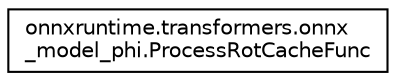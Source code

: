 digraph "Graphical Class Hierarchy"
{
 // LATEX_PDF_SIZE
  edge [fontname="Helvetica",fontsize="10",labelfontname="Helvetica",labelfontsize="10"];
  node [fontname="Helvetica",fontsize="10",shape=record];
  rankdir="LR";
  Node0 [label="onnxruntime.transformers.onnx\l_model_phi.ProcessRotCacheFunc",height=0.2,width=0.4,color="black", fillcolor="white", style="filled",URL="$classonnxruntime_1_1transformers_1_1onnx__model__phi_1_1ProcessRotCacheFunc.html",tooltip=" "];
}
